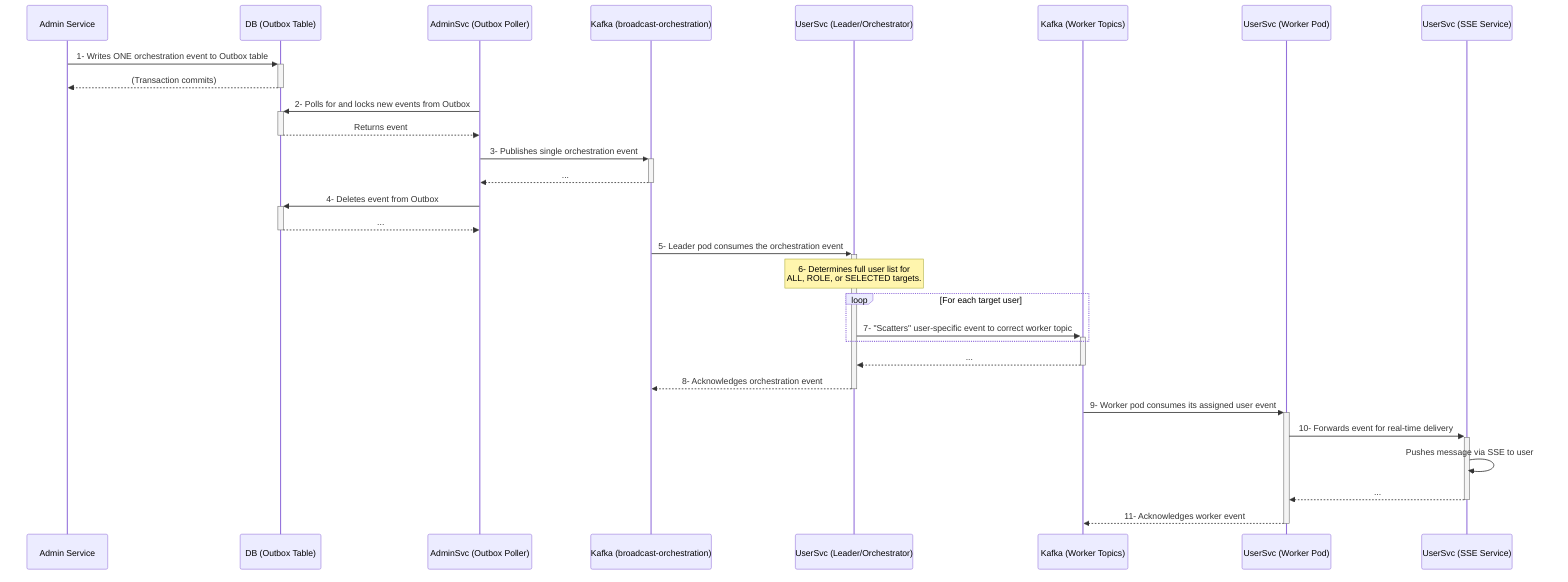 sequenceDiagram
    participant AdminSvc as Admin Service
    participant DB as DB (Outbox Table)
    participant OutboxPoller as AdminSvc (Outbox Poller)
    participant KafkaOrchestration as Kafka (broadcast-orchestration)
    participant Orchestrator as UserSvc (Leader/Orchestrator)
    participant KafkaWorkers as Kafka (Worker Topics)
    participant WorkerConsumer as UserSvc (Worker Pod)
    participant SseSvc as UserSvc (SSE Service)

    AdminSvc->>+DB: 1- Writes ONE orchestration event to Outbox table
    DB-->>-AdminSvc: (Transaction commits)

    OutboxPoller->>+DB: 2- Polls for and locks new events from Outbox
    DB-->>-OutboxPoller: Returns event

    OutboxPoller->>+KafkaOrchestration: 3- Publishes single orchestration event
    KafkaOrchestration-->>-OutboxPoller: ...

    OutboxPoller->>+DB: 4- Deletes event from Outbox
    DB-->>-OutboxPoller: ...

    KafkaOrchestration->>+Orchestrator: 5- Leader pod consumes the orchestration event
    Note over Orchestrator: 6- Determines full user list for<br/>ALL, ROLE, or SELECTED targets.
    
    loop For each target user
        Orchestrator->>+KafkaWorkers: 7- "Scatters" user-specific event to correct worker topic
    end
    KafkaWorkers-->>-Orchestrator: ... 
    Orchestrator-->>-KafkaOrchestration: 8- Acknowledges orchestration event

    KafkaWorkers->>+WorkerConsumer: 9- Worker pod consumes its assigned user event
    WorkerConsumer->>+SseSvc: 10- Forwards event for real-time delivery
    SseSvc->>SseSvc: Pushes message via SSE to user
    SseSvc-->>-WorkerConsumer: ...
    WorkerConsumer-->>-KafkaWorkers: 11- Acknowledges worker event